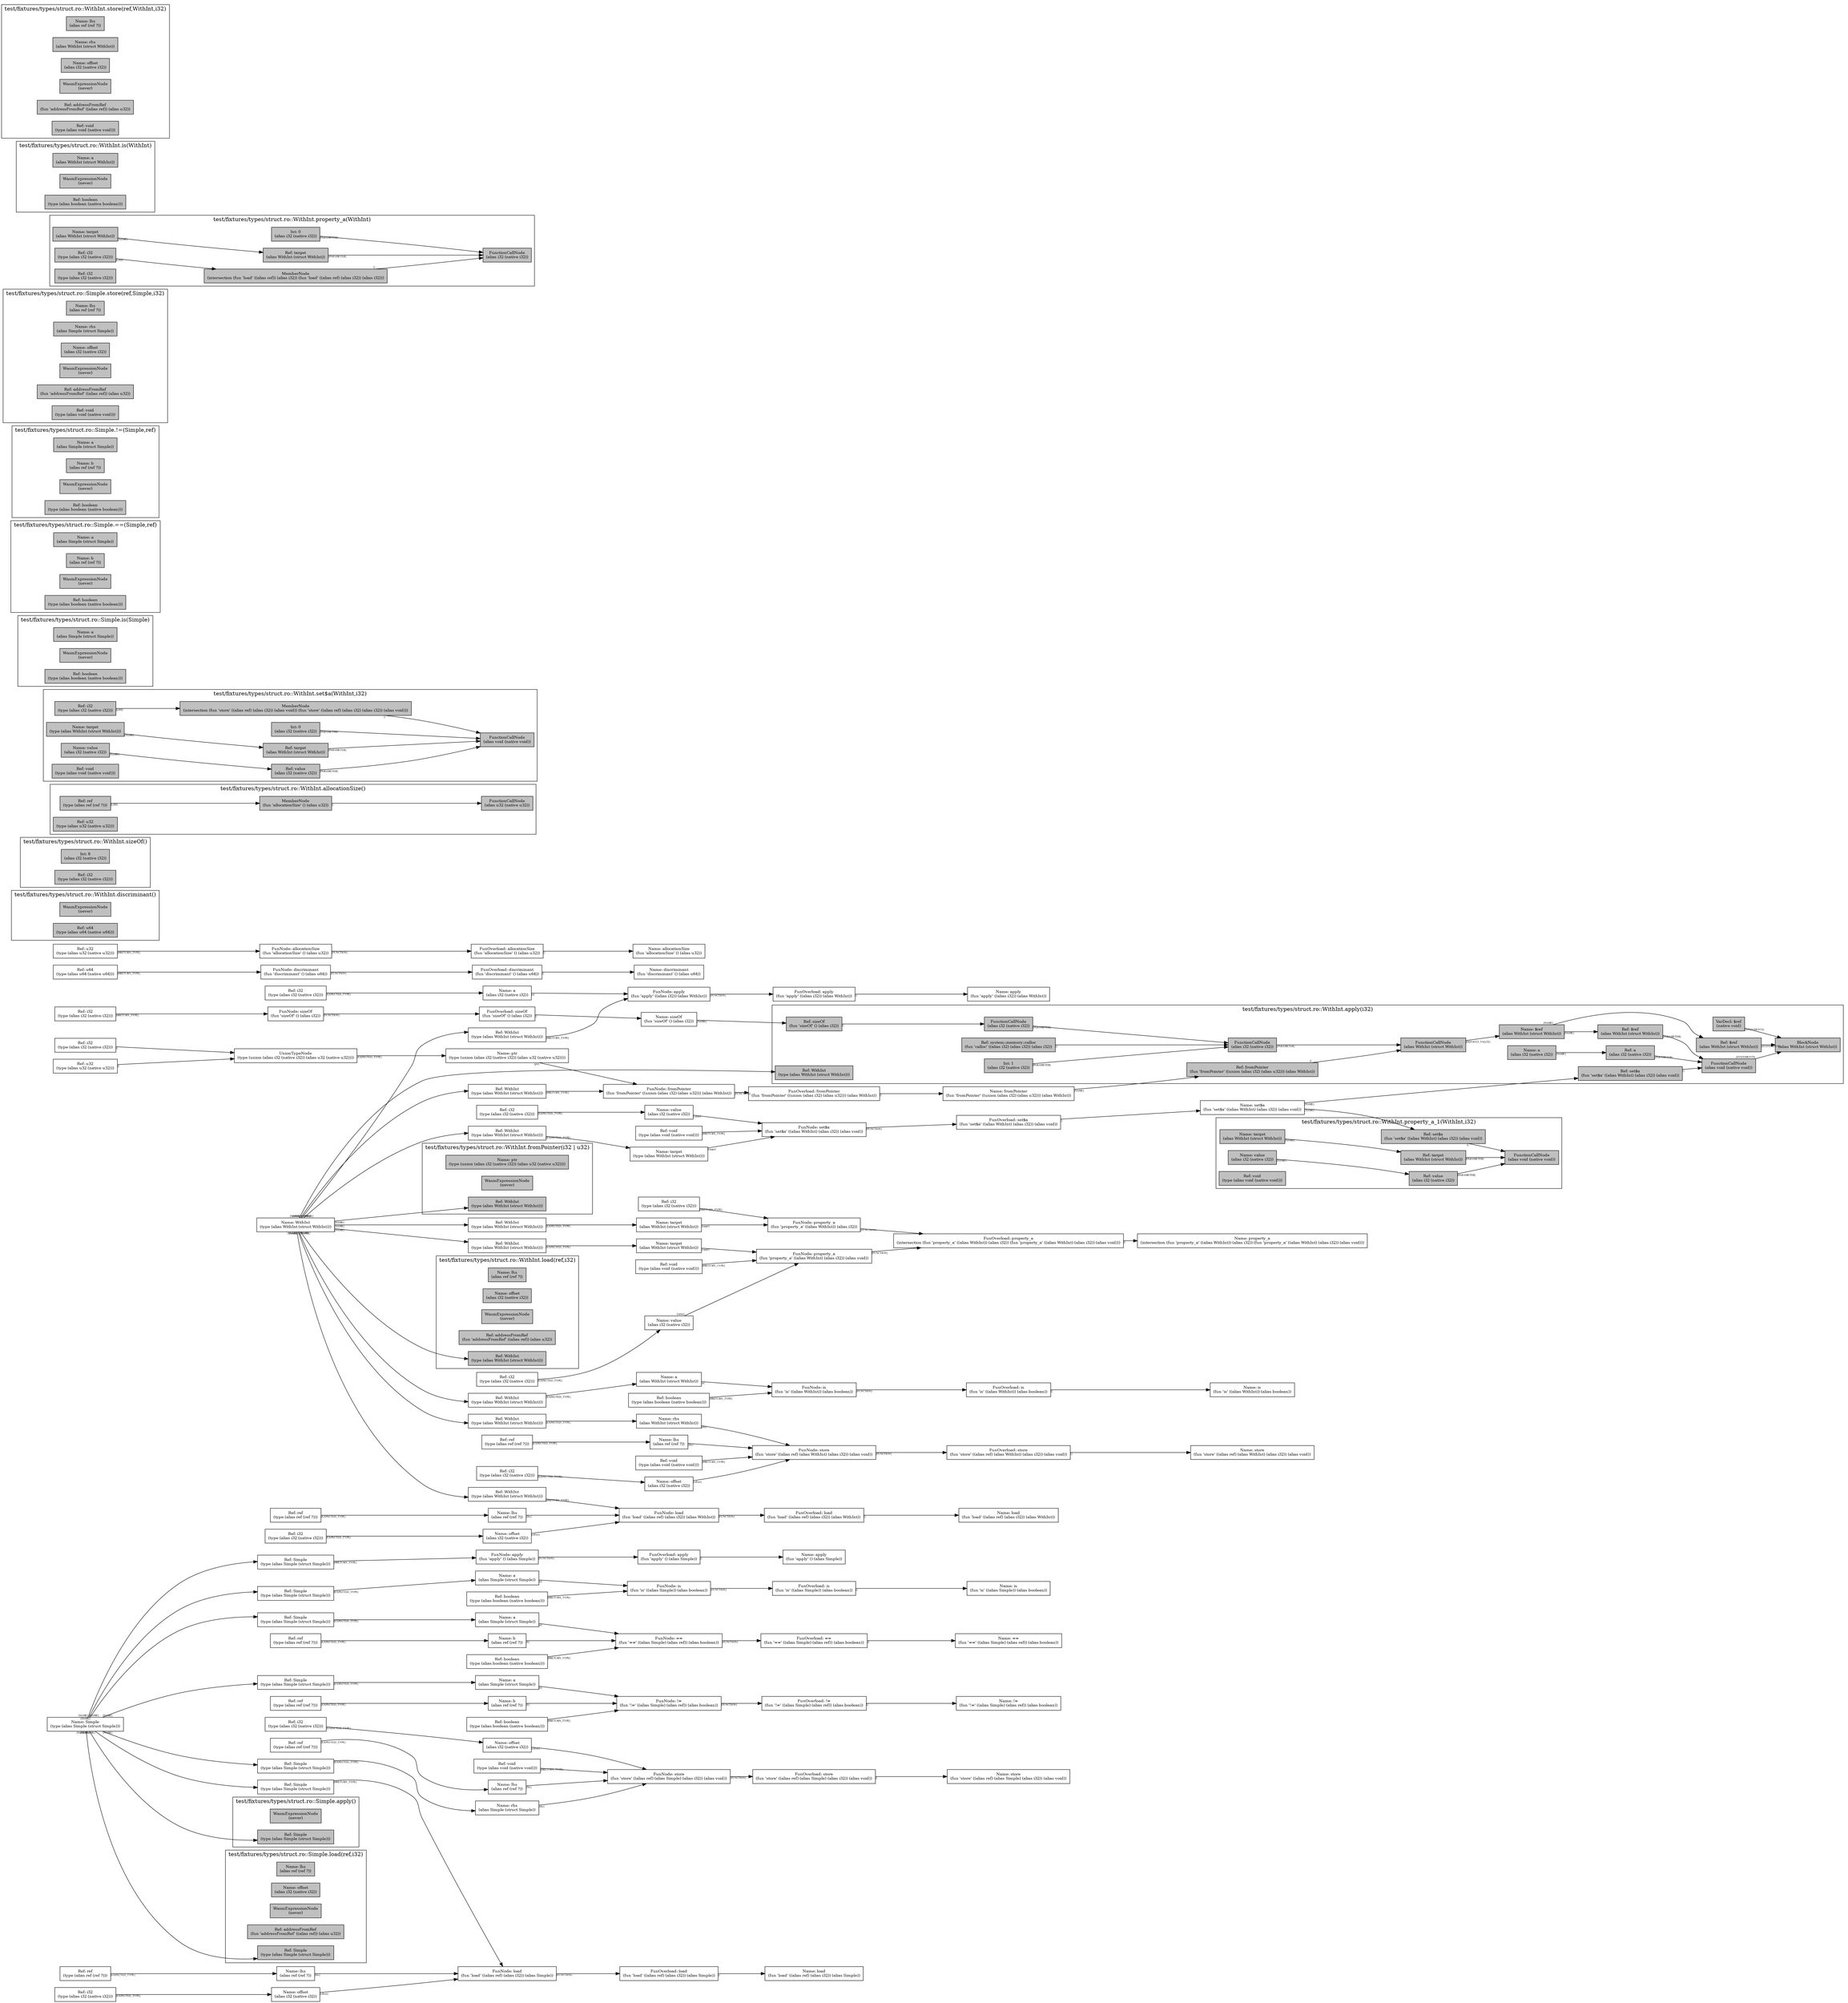 digraph Document {
  node [shape=box,fontsize=10]; rankdir=LR;
  1 [label="Name: Simple\n(type (alias Simple (struct Simple)))", fillcolor=grey];
  2 [label="FunOverload: apply\n(fun 'apply' () (alias Simple))", fillcolor=grey];
  3 [label="FunNode: apply\n(fun 'apply' () (alias Simple))", fillcolor=grey];
  4 [label="Ref: Simple\n(type (alias Simple (struct Simple)))", fillcolor=grey];
  5 [label="Name: apply\n(fun 'apply' () (alias Simple))", fillcolor=grey];
  6 [label="FunOverload: is\n(fun 'is' ((alias Simple)) (alias boolean))", fillcolor=grey];
  7 [label="FunNode: is\n(fun 'is' ((alias Simple)) (alias boolean))", fillcolor=grey];
  8 [label="Ref: Simple\n(type (alias Simple (struct Simple)))", fillcolor=grey];
  9 [label="Name: a\n(alias Simple (struct Simple))", fillcolor=grey];
  10 [label="Ref: boolean\n(type (alias boolean (native boolean)))", fillcolor=grey];
  11 [label="Name: is\n(fun 'is' ((alias Simple)) (alias boolean))", fillcolor=grey];
  12 [label="FunOverload: ==\n(fun '==' ((alias Simple) (alias ref)) (alias boolean))", fillcolor=grey];
  13 [label="FunNode: ==\n(fun '==' ((alias Simple) (alias ref)) (alias boolean))", fillcolor=grey];
  14 [label="Ref: Simple\n(type (alias Simple (struct Simple)))", fillcolor=grey];
  15 [label="Name: a\n(alias Simple (struct Simple))", fillcolor=grey];
  16 [label="Ref: ref\n(type (alias ref (ref ?)))", fillcolor=grey];
  17 [label="Name: b\n(alias ref (ref ?))", fillcolor=grey];
  18 [label="Ref: boolean\n(type (alias boolean (native boolean)))", fillcolor=grey];
  19 [label="Name: ==\n(fun '==' ((alias Simple) (alias ref)) (alias boolean))", fillcolor=grey];
  20 [label="FunOverload: !=\n(fun '!=' ((alias Simple) (alias ref)) (alias boolean))", fillcolor=grey];
  21 [label="FunNode: !=\n(fun '!=' ((alias Simple) (alias ref)) (alias boolean))", fillcolor=grey];
  22 [label="Ref: Simple\n(type (alias Simple (struct Simple)))", fillcolor=grey];
  23 [label="Name: a\n(alias Simple (struct Simple))", fillcolor=grey];
  24 [label="Ref: ref\n(type (alias ref (ref ?)))", fillcolor=grey];
  25 [label="Name: b\n(alias ref (ref ?))", fillcolor=grey];
  26 [label="Ref: boolean\n(type (alias boolean (native boolean)))", fillcolor=grey];
  27 [label="Name: !=\n(fun '!=' ((alias Simple) (alias ref)) (alias boolean))", fillcolor=grey];
  28 [label="FunOverload: store\n(fun 'store' ((alias ref) (alias Simple) (alias i32)) (alias void))", fillcolor=grey];
  29 [label="FunNode: store\n(fun 'store' ((alias ref) (alias Simple) (alias i32)) (alias void))", fillcolor=grey];
  30 [label="Ref: ref\n(type (alias ref (ref ?)))", fillcolor=grey];
  31 [label="Name: lhs\n(alias ref (ref ?))", fillcolor=grey];
  32 [label="Ref: Simple\n(type (alias Simple (struct Simple)))", fillcolor=grey];
  33 [label="Name: rhs\n(alias Simple (struct Simple))", fillcolor=grey];
  34 [label="Ref: i32\n(type (alias i32 (native i32)))", fillcolor=grey];
  35 [label="Name: offset\n(alias i32 (native i32))", fillcolor=grey];
  36 [label="Ref: void\n(type (alias void (native void)))", fillcolor=grey];
  37 [label="Name: store\n(fun 'store' ((alias ref) (alias Simple) (alias i32)) (alias void))", fillcolor=grey];
  38 [label="FunOverload: load\n(fun 'load' ((alias ref) (alias i32)) (alias Simple))", fillcolor=grey];
  39 [label="FunNode: load\n(fun 'load' ((alias ref) (alias i32)) (alias Simple))", fillcolor=grey];
  40 [label="Ref: ref\n(type (alias ref (ref ?)))", fillcolor=grey];
  41 [label="Name: lhs\n(alias ref (ref ?))", fillcolor=grey];
  42 [label="Ref: i32\n(type (alias i32 (native i32)))", fillcolor=grey];
  43 [label="Name: offset\n(alias i32 (native i32))", fillcolor=grey];
  44 [label="Ref: Simple\n(type (alias Simple (struct Simple)))", fillcolor=grey];
  45 [label="Name: load\n(fun 'load' ((alias ref) (alias i32)) (alias Simple))", fillcolor=grey];
  46 [label="Name: WithInt\n(type (alias WithInt (struct WithInt)))", fillcolor=grey];
  47 [label="FunOverload: discriminant\n(fun 'discriminant' () (alias u64))", fillcolor=grey];
  48 [label="FunNode: discriminant\n(fun 'discriminant' () (alias u64))", fillcolor=grey];
  49 [label="Ref: u64\n(type (alias u64 (native u64)))", fillcolor=grey];
  50 [label="Name: discriminant\n(fun 'discriminant' () (alias u64))", fillcolor=grey];
  51 [label="FunOverload: sizeOf\n(fun 'sizeOf' () (alias i32))", fillcolor=grey];
  52 [label="FunNode: sizeOf\n(fun 'sizeOf' () (alias i32))", fillcolor=grey];
  53 [label="Ref: i32\n(type (alias i32 (native i32)))", fillcolor=grey];
  54 [label="Name: sizeOf\n(fun 'sizeOf' () (alias i32))", fillcolor=grey];
  55 [label="FunOverload: allocationSize\n(fun 'allocationSize' () (alias u32))", fillcolor=grey];
  56 [label="FunNode: allocationSize\n(fun 'allocationSize' () (alias u32))", fillcolor=grey];
  57 [label="Ref: u32\n(type (alias u32 (native u32)))", fillcolor=grey];
  58 [label="Name: allocationSize\n(fun 'allocationSize' () (alias u32))", fillcolor=grey];
  59 [label="FunOverload: apply\n(fun 'apply' ((alias i32)) (alias WithInt))", fillcolor=grey];
  60 [label="FunNode: apply\n(fun 'apply' ((alias i32)) (alias WithInt))", fillcolor=grey];
  61 [label="Ref: i32\n(type (alias i32 (native i32)))", fillcolor=grey];
  62 [label="Name: a\n(alias i32 (native i32))", fillcolor=grey];
  63 [label="Ref: WithInt\n(type (alias WithInt (struct WithInt)))", fillcolor=grey];
  64 [label="Name: apply\n(fun 'apply' ((alias i32)) (alias WithInt))", fillcolor=grey];
  65 [label="FunOverload: fromPointer\n(fun 'fromPointer' ((union (alias i32) (alias u32))) (alias WithInt))", fillcolor=grey];
  66 [label="FunNode: fromPointer\n(fun 'fromPointer' ((union (alias i32) (alias u32))) (alias WithInt))", fillcolor=grey];
  67 [label="UnionTypeNode\n(type (union (alias i32 (native i32)) (alias u32 (native u32))))", fillcolor=grey];
  68 [label="Ref: i32\n(type (alias i32 (native i32)))", fillcolor=grey];
  69 [label="Ref: u32\n(type (alias u32 (native u32)))", fillcolor=grey];
  70 [label="Name: ptr\n(type (union (alias i32 (native i32)) (alias u32 (native u32))))", fillcolor=grey];
  71 [label="Ref: WithInt\n(type (alias WithInt (struct WithInt)))", fillcolor=grey];
  72 [label="Name: fromPointer\n(fun 'fromPointer' ((union (alias i32) (alias u32))) (alias WithInt))", fillcolor=grey];
  73 [label="FunOverload: property_a\n(intersection (fun 'property_a' ((alias WithInt)) (alias i32)) (fun 'property_a' ((alias WithInt) (alias i32)) (alias void)))", fillcolor=grey];
  74 [label="FunNode: property_a\n(fun 'property_a' ((alias WithInt)) (alias i32))", fillcolor=grey];
  75 [label="Ref: WithInt\n(type (alias WithInt (struct WithInt)))", fillcolor=grey];
  76 [label="Name: target\n(alias WithInt (struct WithInt))", fillcolor=grey];
  77 [label="Ref: i32\n(type (alias i32 (native i32)))", fillcolor=grey];
  78 [label="FunNode: property_a\n(fun 'property_a' ((alias WithInt) (alias i32)) (alias void))", fillcolor=grey];
  79 [label="Ref: WithInt\n(type (alias WithInt (struct WithInt)))", fillcolor=grey];
  80 [label="Name: target\n(alias WithInt (struct WithInt))", fillcolor=grey];
  81 [label="Ref: i32\n(type (alias i32 (native i32)))", fillcolor=grey];
  82 [label="Name: value\n(alias i32 (native i32))", fillcolor=grey];
  83 [label="Ref: void\n(type (alias void (native void)))", fillcolor=grey];
  84 [label="Name: property_a\n(intersection (fun 'property_a' ((alias WithInt)) (alias i32)) (fun 'property_a' ((alias WithInt) (alias i32)) (alias void)))", fillcolor=grey];
  85 [label="FunOverload: set$a\n(fun 'set$a' ((alias WithInt) (alias i32)) (alias void))", fillcolor=grey];
  86 [label="FunNode: set$a\n(fun 'set$a' ((alias WithInt) (alias i32)) (alias void))", fillcolor=grey];
  87 [label="Ref: WithInt\n(type (alias WithInt (struct WithInt)))", fillcolor=grey];
  88 [label="Name: target\n(type (alias WithInt (struct WithInt)))", fillcolor=grey];
  89 [label="Ref: i32\n(type (alias i32 (native i32)))", fillcolor=grey];
  90 [label="Name: value\n(alias i32 (native i32))", fillcolor=grey];
  91 [label="Ref: void\n(type (alias void (native void)))", fillcolor=grey];
  92 [label="Name: set$a\n(fun 'set$a' ((alias WithInt) (alias i32)) (alias void))", fillcolor=grey];
  93 [label="FunOverload: is\n(fun 'is' ((alias WithInt)) (alias boolean))", fillcolor=grey];
  94 [label="FunNode: is\n(fun 'is' ((alias WithInt)) (alias boolean))", fillcolor=grey];
  95 [label="Ref: WithInt\n(type (alias WithInt (struct WithInt)))", fillcolor=grey];
  96 [label="Name: a\n(alias WithInt (struct WithInt))", fillcolor=grey];
  97 [label="Ref: boolean\n(type (alias boolean (native boolean)))", fillcolor=grey];
  98 [label="Name: is\n(fun 'is' ((alias WithInt)) (alias boolean))", fillcolor=grey];
  99 [label="FunOverload: store\n(fun 'store' ((alias ref) (alias WithInt) (alias i32)) (alias void))", fillcolor=grey];
  100 [label="FunNode: store\n(fun 'store' ((alias ref) (alias WithInt) (alias i32)) (alias void))", fillcolor=grey];
  101 [label="Ref: ref\n(type (alias ref (ref ?)))", fillcolor=grey];
  102 [label="Name: lhs\n(alias ref (ref ?))", fillcolor=grey];
  103 [label="Ref: WithInt\n(type (alias WithInt (struct WithInt)))", fillcolor=grey];
  104 [label="Name: rhs\n(alias WithInt (struct WithInt))", fillcolor=grey];
  105 [label="Ref: i32\n(type (alias i32 (native i32)))", fillcolor=grey];
  106 [label="Name: offset\n(alias i32 (native i32))", fillcolor=grey];
  107 [label="Ref: void\n(type (alias void (native void)))", fillcolor=grey];
  108 [label="Name: store\n(fun 'store' ((alias ref) (alias WithInt) (alias i32)) (alias void))", fillcolor=grey];
  109 [label="FunOverload: load\n(fun 'load' ((alias ref) (alias i32)) (alias WithInt))", fillcolor=grey];
  110 [label="FunNode: load\n(fun 'load' ((alias ref) (alias i32)) (alias WithInt))", fillcolor=grey];
  111 [label="Ref: ref\n(type (alias ref (ref ?)))", fillcolor=grey];
  112 [label="Name: lhs\n(alias ref (ref ?))", fillcolor=grey];
  113 [label="Ref: i32\n(type (alias i32 (native i32)))", fillcolor=grey];
  114 [label="Name: offset\n(alias i32 (native i32))", fillcolor=grey];
  115 [label="Ref: WithInt\n(type (alias WithInt (struct WithInt)))", fillcolor=grey];
  116 [label="Name: load\n(fun 'load' ((alias ref) (alias i32)) (alias WithInt))", fillcolor=grey];
  subgraph cluster0 { rankdir=TB;
    node [style=filled, fillcolor=grey];
    117 [label="WasmExpressionNode\n(never)", fillcolor=grey];
    118 [label="Ref: u64\n(type (alias u64 (native u64)))", fillcolor=grey];
  label="test/fixtures/types/struct.ro::WithInt.discriminant()";
}
  subgraph cluster1 { rankdir=TB;
    node [style=filled, fillcolor=grey];
    119 [label="Int: 8\n(alias i32 (native i32))", fillcolor=grey];
    120 [label="Ref: i32\n(type (alias i32 (native i32)))", fillcolor=grey];
  label="test/fixtures/types/struct.ro::WithInt.sizeOf()";
}
  subgraph cluster2 { rankdir=TB;
    node [style=filled, fillcolor=grey];
    121 [label="FunctionCallNode\n(alias u32 (native u32))", fillcolor=grey];
    122 [label="MemberNode\n(fun 'allocationSize' () (alias u32))", fillcolor=grey];
    123 [label="Ref: ref\n(type (alias ref (ref ?)))", fillcolor=grey];
    124 [label="Ref: u32\n(type (alias u32 (native u32)))", fillcolor=grey];
    122 -> 121[taillabel="[]" fontname="times" fontsize = 7 color="black" ];
    123 -> 122[taillabel="[LHS]" fontname="times" fontsize = 7 color="black" ];
  label="test/fixtures/types/struct.ro::WithInt.allocationSize()";
}
  subgraph cluster3 { rankdir=TB;
    node [style=filled, fillcolor=grey];
    125 [label="WasmExpressionNode\n(never)", fillcolor=grey];
    126 [label="Ref: Simple\n(type (alias Simple (struct Simple)))", fillcolor=grey];
  label="test/fixtures/types/struct.ro::Simple.apply()";
}
  subgraph cluster4 { rankdir=TB;
    node [style=filled, fillcolor=grey];
    127 [label="Name: lhs\n(alias ref (ref ?))", fillcolor=grey];
    128 [label="Name: offset\n(alias i32 (native i32))", fillcolor=grey];
    129 [label="WasmExpressionNode\n(never)", fillcolor=grey];
    130 [label="Ref: addressFromRef\n(fun 'addressFromRef' ((alias ref)) (alias u32))", fillcolor=grey];
    131 [label="Ref: Simple\n(type (alias Simple (struct Simple)))", fillcolor=grey];
  label="test/fixtures/types/struct.ro::Simple.load(ref,i32)";
}
  subgraph cluster5 { rankdir=TB;
    node [style=filled, fillcolor=grey];
    132 [label="Name: a\n(alias i32 (native i32))", fillcolor=grey];
    133 [label="BlockNode\n(alias WithInt (struct WithInt))", fillcolor=grey];
    134 [label="VarDecl: $ref\n(native void)", fillcolor=grey];
    135 [label="Name: $ref\n(alias WithInt (struct WithInt))", fillcolor=grey];
    136 [label="FunctionCallNode\n(alias WithInt (struct WithInt))", fillcolor=grey];
    137 [label="Ref: fromPointer\n(fun 'fromPointer' ((union (alias i32) (alias u32))) (alias WithInt))", fillcolor=grey];
    138 [label="FunctionCallNode\n(alias i32 (native i32))", fillcolor=grey];
    139 [label="Ref: system::memory::calloc\n(fun 'calloc' ((alias i32) (alias i32)) (alias i32))", fillcolor=grey];
    140 [label="Int: 1\n(alias i32 (native i32))", fillcolor=grey];
    141 [label="FunctionCallNode\n(alias i32 (native i32))", fillcolor=grey];
    142 [label="Ref: sizeOf\n(fun 'sizeOf' () (alias i32))", fillcolor=grey];
    143 [label="FunctionCallNode\n(alias void (native void))", fillcolor=grey];
    144 [label="Ref: set$a\n(fun 'set$a' ((alias WithInt) (alias i32)) (alias void))", fillcolor=grey];
    145 [label="Ref: $ref\n(alias WithInt (struct WithInt))", fillcolor=grey];
    146 [label="Ref: a\n(alias i32 (native i32))", fillcolor=grey];
    147 [label="Ref: $ref\n(alias WithInt (struct WithInt))", fillcolor=grey];
    148 [label="Ref: WithInt\n(type (alias WithInt (struct WithInt)))", fillcolor=grey];
    132 -> 146[taillabel="[NAME]" fontname="times" fontsize = 7 color="black" ];
    134 -> 133[taillabel="[STATEMENTS]" fontname="times" fontsize = 7 color="black" ];
    135 -> 145[taillabel="[NAME]" fontname="times" fontsize = 7 color="black" ];
    135 -> 147[taillabel="[NAME]" fontname="times" fontsize = 7 color="black" ];
    136 -> 135[taillabel="[DEFAULT_VALUE]" fontname="times" fontsize = 7 color="black" ];
    137 -> 136[taillabel="[]" fontname="times" fontsize = 7 color="black" ];
    138 -> 136[taillabel="[PARAMETER]" fontname="times" fontsize = 7 color="black" ];
    139 -> 138[taillabel="[]" fontname="times" fontsize = 7 color="black" ];
    140 -> 138[taillabel="[PARAMETER]" fontname="times" fontsize = 7 color="black" ];
    141 -> 138[taillabel="[PARAMETER]" fontname="times" fontsize = 7 color="black" ];
    142 -> 141[taillabel="[]" fontname="times" fontsize = 7 color="black" ];
    143 -> 133[taillabel="[STATEMENTS]" fontname="times" fontsize = 7 color="black" ];
    144 -> 143[taillabel="[]" fontname="times" fontsize = 7 color="black" ];
    145 -> 143[taillabel="[PARAMETER]" fontname="times" fontsize = 7 color="black" ];
    146 -> 143[taillabel="[PARAMETER]" fontname="times" fontsize = 7 color="black" ];
    147 -> 133[taillabel="[STATEMENTS]" fontname="times" fontsize = 7 color="black" ];
  label="test/fixtures/types/struct.ro::WithInt.apply(i32)";
}
  subgraph cluster6 { rankdir=TB;
    node [style=filled, fillcolor=grey];
    149 [label="Name: ptr\n(type (union (alias i32 (native i32)) (alias u32 (native u32))))", fillcolor=grey];
    150 [label="WasmExpressionNode\n(never)", fillcolor=grey];
    151 [label="Ref: WithInt\n(type (alias WithInt (struct WithInt)))", fillcolor=grey];
  label="test/fixtures/types/struct.ro::WithInt.fromPointer(i32 | u32)";
}
  subgraph cluster7 { rankdir=TB;
    node [style=filled, fillcolor=grey];
    152 [label="Name: target\n(type (alias WithInt (struct WithInt)))", fillcolor=grey];
    153 [label="Name: value\n(alias i32 (native i32))", fillcolor=grey];
    154 [label="FunctionCallNode\n(alias void (native void))", fillcolor=grey];
    155 [label="MemberNode\n(intersection (fun 'store' ((alias ref) (alias i32)) (alias void)) (fun 'store' ((alias ref) (alias i32) (alias i32)) (alias void)))", fillcolor=grey];
    156 [label="Ref: i32\n(type (alias i32 (native i32)))", fillcolor=grey];
    157 [label="Ref: target\n(alias WithInt (struct WithInt))", fillcolor=grey];
    158 [label="Ref: value\n(alias i32 (native i32))", fillcolor=grey];
    159 [label="Int: 0\n(alias i32 (native i32))", fillcolor=grey];
    160 [label="Ref: void\n(type (alias void (native void)))", fillcolor=grey];
    152 -> 157[taillabel="[NAME]" fontname="times" fontsize = 7 color="black" ];
    153 -> 158[taillabel="[NAME]" fontname="times" fontsize = 7 color="black" ];
    155 -> 154[taillabel="[]" fontname="times" fontsize = 7 color="black" ];
    156 -> 155[taillabel="[LHS]" fontname="times" fontsize = 7 color="black" ];
    157 -> 154[taillabel="[PARAMETER]" fontname="times" fontsize = 7 color="black" ];
    158 -> 154[taillabel="[PARAMETER]" fontname="times" fontsize = 7 color="black" ];
    159 -> 154[taillabel="[PARAMETER]" fontname="times" fontsize = 7 color="black" ];
  label="test/fixtures/types/struct.ro::WithInt.set$a(WithInt,i32)";
}
  subgraph cluster8 { rankdir=TB;
    node [style=filled, fillcolor=grey];
    161 [label="Name: lhs\n(alias ref (ref ?))", fillcolor=grey];
    162 [label="Name: offset\n(alias i32 (native i32))", fillcolor=grey];
    163 [label="WasmExpressionNode\n(never)", fillcolor=grey];
    164 [label="Ref: addressFromRef\n(fun 'addressFromRef' ((alias ref)) (alias u32))", fillcolor=grey];
    165 [label="Ref: WithInt\n(type (alias WithInt (struct WithInt)))", fillcolor=grey];
  label="test/fixtures/types/struct.ro::WithInt.load(ref,i32)";
}
  subgraph cluster9 { rankdir=TB;
    node [style=filled, fillcolor=grey];
    166 [label="Name: a\n(alias Simple (struct Simple))", fillcolor=grey];
    167 [label="WasmExpressionNode\n(never)", fillcolor=grey];
    168 [label="Ref: boolean\n(type (alias boolean (native boolean)))", fillcolor=grey];
  label="test/fixtures/types/struct.ro::Simple.is(Simple)";
}
  subgraph cluster10 { rankdir=TB;
    node [style=filled, fillcolor=grey];
    169 [label="Name: a\n(alias Simple (struct Simple))", fillcolor=grey];
    170 [label="Name: b\n(alias ref (ref ?))", fillcolor=grey];
    171 [label="WasmExpressionNode\n(never)", fillcolor=grey];
    172 [label="Ref: boolean\n(type (alias boolean (native boolean)))", fillcolor=grey];
  label="test/fixtures/types/struct.ro::Simple.==(Simple,ref)";
}
  subgraph cluster11 { rankdir=TB;
    node [style=filled, fillcolor=grey];
    173 [label="Name: a\n(alias Simple (struct Simple))", fillcolor=grey];
    174 [label="Name: b\n(alias ref (ref ?))", fillcolor=grey];
    175 [label="WasmExpressionNode\n(never)", fillcolor=grey];
    176 [label="Ref: boolean\n(type (alias boolean (native boolean)))", fillcolor=grey];
  label="test/fixtures/types/struct.ro::Simple.!=(Simple,ref)";
}
  subgraph cluster12 { rankdir=TB;
    node [style=filled, fillcolor=grey];
    177 [label="Name: lhs\n(alias ref (ref ?))", fillcolor=grey];
    178 [label="Name: rhs\n(alias Simple (struct Simple))", fillcolor=grey];
    179 [label="Name: offset\n(alias i32 (native i32))", fillcolor=grey];
    180 [label="WasmExpressionNode\n(never)", fillcolor=grey];
    181 [label="Ref: addressFromRef\n(fun 'addressFromRef' ((alias ref)) (alias u32))", fillcolor=grey];
    182 [label="Ref: void\n(type (alias void (native void)))", fillcolor=grey];
  label="test/fixtures/types/struct.ro::Simple.store(ref,Simple,i32)";
}
  subgraph cluster13 { rankdir=TB;
    node [style=filled, fillcolor=grey];
    183 [label="Name: target\n(alias WithInt (struct WithInt))", fillcolor=grey];
    184 [label="FunctionCallNode\n(alias i32 (native i32))", fillcolor=grey];
    185 [label="MemberNode\n(intersection (fun 'load' ((alias ref)) (alias i32)) (fun 'load' ((alias ref) (alias i32)) (alias i32)))", fillcolor=grey];
    186 [label="Ref: i32\n(type (alias i32 (native i32)))", fillcolor=grey];
    187 [label="Ref: target\n(alias WithInt (struct WithInt))", fillcolor=grey];
    188 [label="Int: 0\n(alias i32 (native i32))", fillcolor=grey];
    189 [label="Ref: i32\n(type (alias i32 (native i32)))", fillcolor=grey];
    183 -> 187[taillabel="[NAME]" fontname="times" fontsize = 7 color="black" ];
    185 -> 184[taillabel="[]" fontname="times" fontsize = 7 color="black" ];
    186 -> 185[taillabel="[LHS]" fontname="times" fontsize = 7 color="black" ];
    187 -> 184[taillabel="[PARAMETER]" fontname="times" fontsize = 7 color="black" ];
    188 -> 184[taillabel="[PARAMETER]" fontname="times" fontsize = 7 color="black" ];
  label="test/fixtures/types/struct.ro::WithInt.property_a(WithInt)";
}
  subgraph cluster14 { rankdir=TB;
    node [style=filled, fillcolor=grey];
    190 [label="Name: target\n(alias WithInt (struct WithInt))", fillcolor=grey];
    191 [label="Name: value\n(alias i32 (native i32))", fillcolor=grey];
    192 [label="FunctionCallNode\n(alias void (native void))", fillcolor=grey];
    193 [label="Ref: set$a\n(fun 'set$a' ((alias WithInt) (alias i32)) (alias void))", fillcolor=grey];
    194 [label="Ref: target\n(alias WithInt (struct WithInt))", fillcolor=grey];
    195 [label="Ref: value\n(alias i32 (native i32))", fillcolor=grey];
    196 [label="Ref: void\n(type (alias void (native void)))", fillcolor=grey];
    190 -> 194[taillabel="[NAME]" fontname="times" fontsize = 7 color="black" ];
    191 -> 195[taillabel="[NAME]" fontname="times" fontsize = 7 color="black" ];
    193 -> 192[taillabel="[]" fontname="times" fontsize = 7 color="black" ];
    194 -> 192[taillabel="[PARAMETER]" fontname="times" fontsize = 7 color="black" ];
    195 -> 192[taillabel="[PARAMETER]" fontname="times" fontsize = 7 color="black" ];
  label="test/fixtures/types/struct.ro::WithInt.property_a_1(WithInt,i32)";
}
  subgraph cluster15 { rankdir=TB;
    node [style=filled, fillcolor=grey];
    197 [label="Name: a\n(alias WithInt (struct WithInt))", fillcolor=grey];
    198 [label="WasmExpressionNode\n(never)", fillcolor=grey];
    199 [label="Ref: boolean\n(type (alias boolean (native boolean)))", fillcolor=grey];
  label="test/fixtures/types/struct.ro::WithInt.is(WithInt)";
}
  subgraph cluster16 { rankdir=TB;
    node [style=filled, fillcolor=grey];
    200 [label="Name: lhs\n(alias ref (ref ?))", fillcolor=grey];
    201 [label="Name: rhs\n(alias WithInt (struct WithInt))", fillcolor=grey];
    202 [label="Name: offset\n(alias i32 (native i32))", fillcolor=grey];
    203 [label="WasmExpressionNode\n(never)", fillcolor=grey];
    204 [label="Ref: addressFromRef\n(fun 'addressFromRef' ((alias ref)) (alias u32))", fillcolor=grey];
    205 [label="Ref: void\n(type (alias void (native void)))", fillcolor=grey];
  label="test/fixtures/types/struct.ro::WithInt.store(ref,WithInt,i32)";
}
  1 -> 4[taillabel="[NAME]" fontname="times" fontsize = 7 color="black" ];
  1 -> 8[taillabel="[NAME]" fontname="times" fontsize = 7 color="black" ];
  1 -> 14[taillabel="[NAME]" fontname="times" fontsize = 7 color="black" ];
  1 -> 22[taillabel="[NAME]" fontname="times" fontsize = 7 color="black" ];
  1 -> 32[taillabel="[NAME]" fontname="times" fontsize = 7 color="black" ];
  1 -> 44[taillabel="[NAME]" fontname="times" fontsize = 7 color="black" ];
  1 -> 126[taillabel="[NAME]" fontname="times" fontsize = 7 color="black" ];
  1 -> 131[taillabel="[NAME]" fontname="times" fontsize = 7 color="black" ];
  2 -> 5[taillabel="[]" fontname="times" fontsize = 7 color="black" ];
  3 -> 2[taillabel="[FUNCTION]" fontname="times" fontsize = 7 color="black" ];
  4 -> 3[taillabel="[#RETURN_TYPE]" fontname="times" fontsize = 7 color="black" ];
  6 -> 11[taillabel="[]" fontname="times" fontsize = 7 color="black" ];
  7 -> 6[taillabel="[FUNCTION]" fontname="times" fontsize = 7 color="black" ];
  8 -> 9[taillabel="[EXPECTED_TYPE]" fontname="times" fontsize = 7 color="black" ];
  9 -> 7[taillabel="[a]" fontname="times" fontsize = 7 color="black" ];
  10 -> 7[taillabel="[#RETURN_TYPE]" fontname="times" fontsize = 7 color="black" ];
  12 -> 19[taillabel="[]" fontname="times" fontsize = 7 color="black" ];
  13 -> 12[taillabel="[FUNCTION]" fontname="times" fontsize = 7 color="black" ];
  14 -> 15[taillabel="[EXPECTED_TYPE]" fontname="times" fontsize = 7 color="black" ];
  15 -> 13[taillabel="[a]" fontname="times" fontsize = 7 color="black" ];
  16 -> 17[taillabel="[EXPECTED_TYPE]" fontname="times" fontsize = 7 color="black" ];
  17 -> 13[taillabel="[b]" fontname="times" fontsize = 7 color="black" ];
  18 -> 13[taillabel="[#RETURN_TYPE]" fontname="times" fontsize = 7 color="black" ];
  20 -> 27[taillabel="[]" fontname="times" fontsize = 7 color="black" ];
  21 -> 20[taillabel="[FUNCTION]" fontname="times" fontsize = 7 color="black" ];
  22 -> 23[taillabel="[EXPECTED_TYPE]" fontname="times" fontsize = 7 color="black" ];
  23 -> 21[taillabel="[a]" fontname="times" fontsize = 7 color="black" ];
  24 -> 25[taillabel="[EXPECTED_TYPE]" fontname="times" fontsize = 7 color="black" ];
  25 -> 21[taillabel="[b]" fontname="times" fontsize = 7 color="black" ];
  26 -> 21[taillabel="[#RETURN_TYPE]" fontname="times" fontsize = 7 color="black" ];
  28 -> 37[taillabel="[]" fontname="times" fontsize = 7 color="black" ];
  29 -> 28[taillabel="[FUNCTION]" fontname="times" fontsize = 7 color="black" ];
  30 -> 31[taillabel="[EXPECTED_TYPE]" fontname="times" fontsize = 7 color="black" ];
  31 -> 29[taillabel="[lhs]" fontname="times" fontsize = 7 color="black" ];
  32 -> 33[taillabel="[EXPECTED_TYPE]" fontname="times" fontsize = 7 color="black" ];
  33 -> 29[taillabel="[rhs]" fontname="times" fontsize = 7 color="black" ];
  34 -> 35[taillabel="[EXPECTED_TYPE]" fontname="times" fontsize = 7 color="black" ];
  35 -> 29[taillabel="[offset]" fontname="times" fontsize = 7 color="black" ];
  36 -> 29[taillabel="[#RETURN_TYPE]" fontname="times" fontsize = 7 color="black" ];
  38 -> 45[taillabel="[]" fontname="times" fontsize = 7 color="black" ];
  39 -> 38[taillabel="[FUNCTION]" fontname="times" fontsize = 7 color="black" ];
  40 -> 41[taillabel="[EXPECTED_TYPE]" fontname="times" fontsize = 7 color="black" ];
  41 -> 39[taillabel="[lhs]" fontname="times" fontsize = 7 color="black" ];
  42 -> 43[taillabel="[EXPECTED_TYPE]" fontname="times" fontsize = 7 color="black" ];
  43 -> 39[taillabel="[offset]" fontname="times" fontsize = 7 color="black" ];
  44 -> 39[taillabel="[#RETURN_TYPE]" fontname="times" fontsize = 7 color="black" ];
  46 -> 63[taillabel="[NAME]" fontname="times" fontsize = 7 color="black" ];
  46 -> 71[taillabel="[NAME]" fontname="times" fontsize = 7 color="black" ];
  46 -> 75[taillabel="[NAME]" fontname="times" fontsize = 7 color="black" ];
  46 -> 79[taillabel="[NAME]" fontname="times" fontsize = 7 color="black" ];
  46 -> 87[taillabel="[NAME]" fontname="times" fontsize = 7 color="black" ];
  46 -> 95[taillabel="[NAME]" fontname="times" fontsize = 7 color="black" ];
  46 -> 103[taillabel="[NAME]" fontname="times" fontsize = 7 color="black" ];
  46 -> 115[taillabel="[NAME]" fontname="times" fontsize = 7 color="black" ];
  46 -> 148[taillabel="[NAME]" fontname="times" fontsize = 7 color="black" ];
  46 -> 151[taillabel="[NAME]" fontname="times" fontsize = 7 color="black" ];
  46 -> 165[taillabel="[NAME]" fontname="times" fontsize = 7 color="black" ];
  47 -> 50[taillabel="[]" fontname="times" fontsize = 7 color="black" ];
  48 -> 47[taillabel="[FUNCTION]" fontname="times" fontsize = 7 color="black" ];
  49 -> 48[taillabel="[#RETURN_TYPE]" fontname="times" fontsize = 7 color="black" ];
  51 -> 54[taillabel="[]" fontname="times" fontsize = 7 color="black" ];
  52 -> 51[taillabel="[FUNCTION]" fontname="times" fontsize = 7 color="black" ];
  53 -> 52[taillabel="[#RETURN_TYPE]" fontname="times" fontsize = 7 color="black" ];
  54 -> 142[taillabel="[NAME]" fontname="times" fontsize = 7 color="black" ];
  55 -> 58[taillabel="[]" fontname="times" fontsize = 7 color="black" ];
  56 -> 55[taillabel="[FUNCTION]" fontname="times" fontsize = 7 color="black" ];
  57 -> 56[taillabel="[#RETURN_TYPE]" fontname="times" fontsize = 7 color="black" ];
  59 -> 64[taillabel="[]" fontname="times" fontsize = 7 color="black" ];
  60 -> 59[taillabel="[FUNCTION]" fontname="times" fontsize = 7 color="black" ];
  61 -> 62[taillabel="[EXPECTED_TYPE]" fontname="times" fontsize = 7 color="black" ];
  62 -> 60[taillabel="[a]" fontname="times" fontsize = 7 color="black" ];
  63 -> 60[taillabel="[#RETURN_TYPE]" fontname="times" fontsize = 7 color="black" ];
  65 -> 72[taillabel="[]" fontname="times" fontsize = 7 color="black" ];
  66 -> 65[taillabel="[FUNCTION]" fontname="times" fontsize = 7 color="black" ];
  67 -> 70[taillabel="[EXPECTED_TYPE]" fontname="times" fontsize = 7 color="black" ];
  68 -> 67[taillabel="[]" fontname="times" fontsize = 7 color="black" ];
  69 -> 67[taillabel="[]" fontname="times" fontsize = 7 color="black" ];
  70 -> 66[taillabel="[ptr]" fontname="times" fontsize = 7 color="black" ];
  71 -> 66[taillabel="[#RETURN_TYPE]" fontname="times" fontsize = 7 color="black" ];
  72 -> 137[taillabel="[NAME]" fontname="times" fontsize = 7 color="black" ];
  73 -> 84[taillabel="[]" fontname="times" fontsize = 7 color="black" ];
  74 -> 73[taillabel="[FUNCTION]" fontname="times" fontsize = 7 color="black" ];
  75 -> 76[taillabel="[EXPECTED_TYPE]" fontname="times" fontsize = 7 color="black" ];
  76 -> 74[taillabel="[target]" fontname="times" fontsize = 7 color="black" ];
  77 -> 74[taillabel="[#RETURN_TYPE]" fontname="times" fontsize = 7 color="black" ];
  78 -> 73[taillabel="[FUNCTION]" fontname="times" fontsize = 7 color="black" ];
  79 -> 80[taillabel="[EXPECTED_TYPE]" fontname="times" fontsize = 7 color="black" ];
  80 -> 78[taillabel="[target]" fontname="times" fontsize = 7 color="black" ];
  81 -> 82[taillabel="[EXPECTED_TYPE]" fontname="times" fontsize = 7 color="black" ];
  82 -> 78[taillabel="[value]" fontname="times" fontsize = 7 color="black" ];
  83 -> 78[taillabel="[#RETURN_TYPE]" fontname="times" fontsize = 7 color="black" ];
  85 -> 92[taillabel="[]" fontname="times" fontsize = 7 color="black" ];
  86 -> 85[taillabel="[FUNCTION]" fontname="times" fontsize = 7 color="black" ];
  87 -> 88[taillabel="[EXPECTED_TYPE]" fontname="times" fontsize = 7 color="black" ];
  88 -> 86[taillabel="[target]" fontname="times" fontsize = 7 color="black" ];
  89 -> 90[taillabel="[EXPECTED_TYPE]" fontname="times" fontsize = 7 color="black" ];
  90 -> 86[taillabel="[value]" fontname="times" fontsize = 7 color="black" ];
  91 -> 86[taillabel="[#RETURN_TYPE]" fontname="times" fontsize = 7 color="black" ];
  92 -> 144[taillabel="[NAME]" fontname="times" fontsize = 7 color="black" ];
  92 -> 193[taillabel="[NAME]" fontname="times" fontsize = 7 color="black" ];
  93 -> 98[taillabel="[]" fontname="times" fontsize = 7 color="black" ];
  94 -> 93[taillabel="[FUNCTION]" fontname="times" fontsize = 7 color="black" ];
  95 -> 96[taillabel="[EXPECTED_TYPE]" fontname="times" fontsize = 7 color="black" ];
  96 -> 94[taillabel="[a]" fontname="times" fontsize = 7 color="black" ];
  97 -> 94[taillabel="[#RETURN_TYPE]" fontname="times" fontsize = 7 color="black" ];
  99 -> 108[taillabel="[]" fontname="times" fontsize = 7 color="black" ];
  100 -> 99[taillabel="[FUNCTION]" fontname="times" fontsize = 7 color="black" ];
  101 -> 102[taillabel="[EXPECTED_TYPE]" fontname="times" fontsize = 7 color="black" ];
  102 -> 100[taillabel="[lhs]" fontname="times" fontsize = 7 color="black" ];
  103 -> 104[taillabel="[EXPECTED_TYPE]" fontname="times" fontsize = 7 color="black" ];
  104 -> 100[taillabel="[rhs]" fontname="times" fontsize = 7 color="black" ];
  105 -> 106[taillabel="[EXPECTED_TYPE]" fontname="times" fontsize = 7 color="black" ];
  106 -> 100[taillabel="[offset]" fontname="times" fontsize = 7 color="black" ];
  107 -> 100[taillabel="[#RETURN_TYPE]" fontname="times" fontsize = 7 color="black" ];
  109 -> 116[taillabel="[]" fontname="times" fontsize = 7 color="black" ];
  110 -> 109[taillabel="[FUNCTION]" fontname="times" fontsize = 7 color="black" ];
  111 -> 112[taillabel="[EXPECTED_TYPE]" fontname="times" fontsize = 7 color="black" ];
  112 -> 110[taillabel="[lhs]" fontname="times" fontsize = 7 color="black" ];
  113 -> 114[taillabel="[EXPECTED_TYPE]" fontname="times" fontsize = 7 color="black" ];
  114 -> 110[taillabel="[offset]" fontname="times" fontsize = 7 color="black" ];
  115 -> 110[taillabel="[#RETURN_TYPE]" fontname="times" fontsize = 7 color="black" ];
  label="";
}
